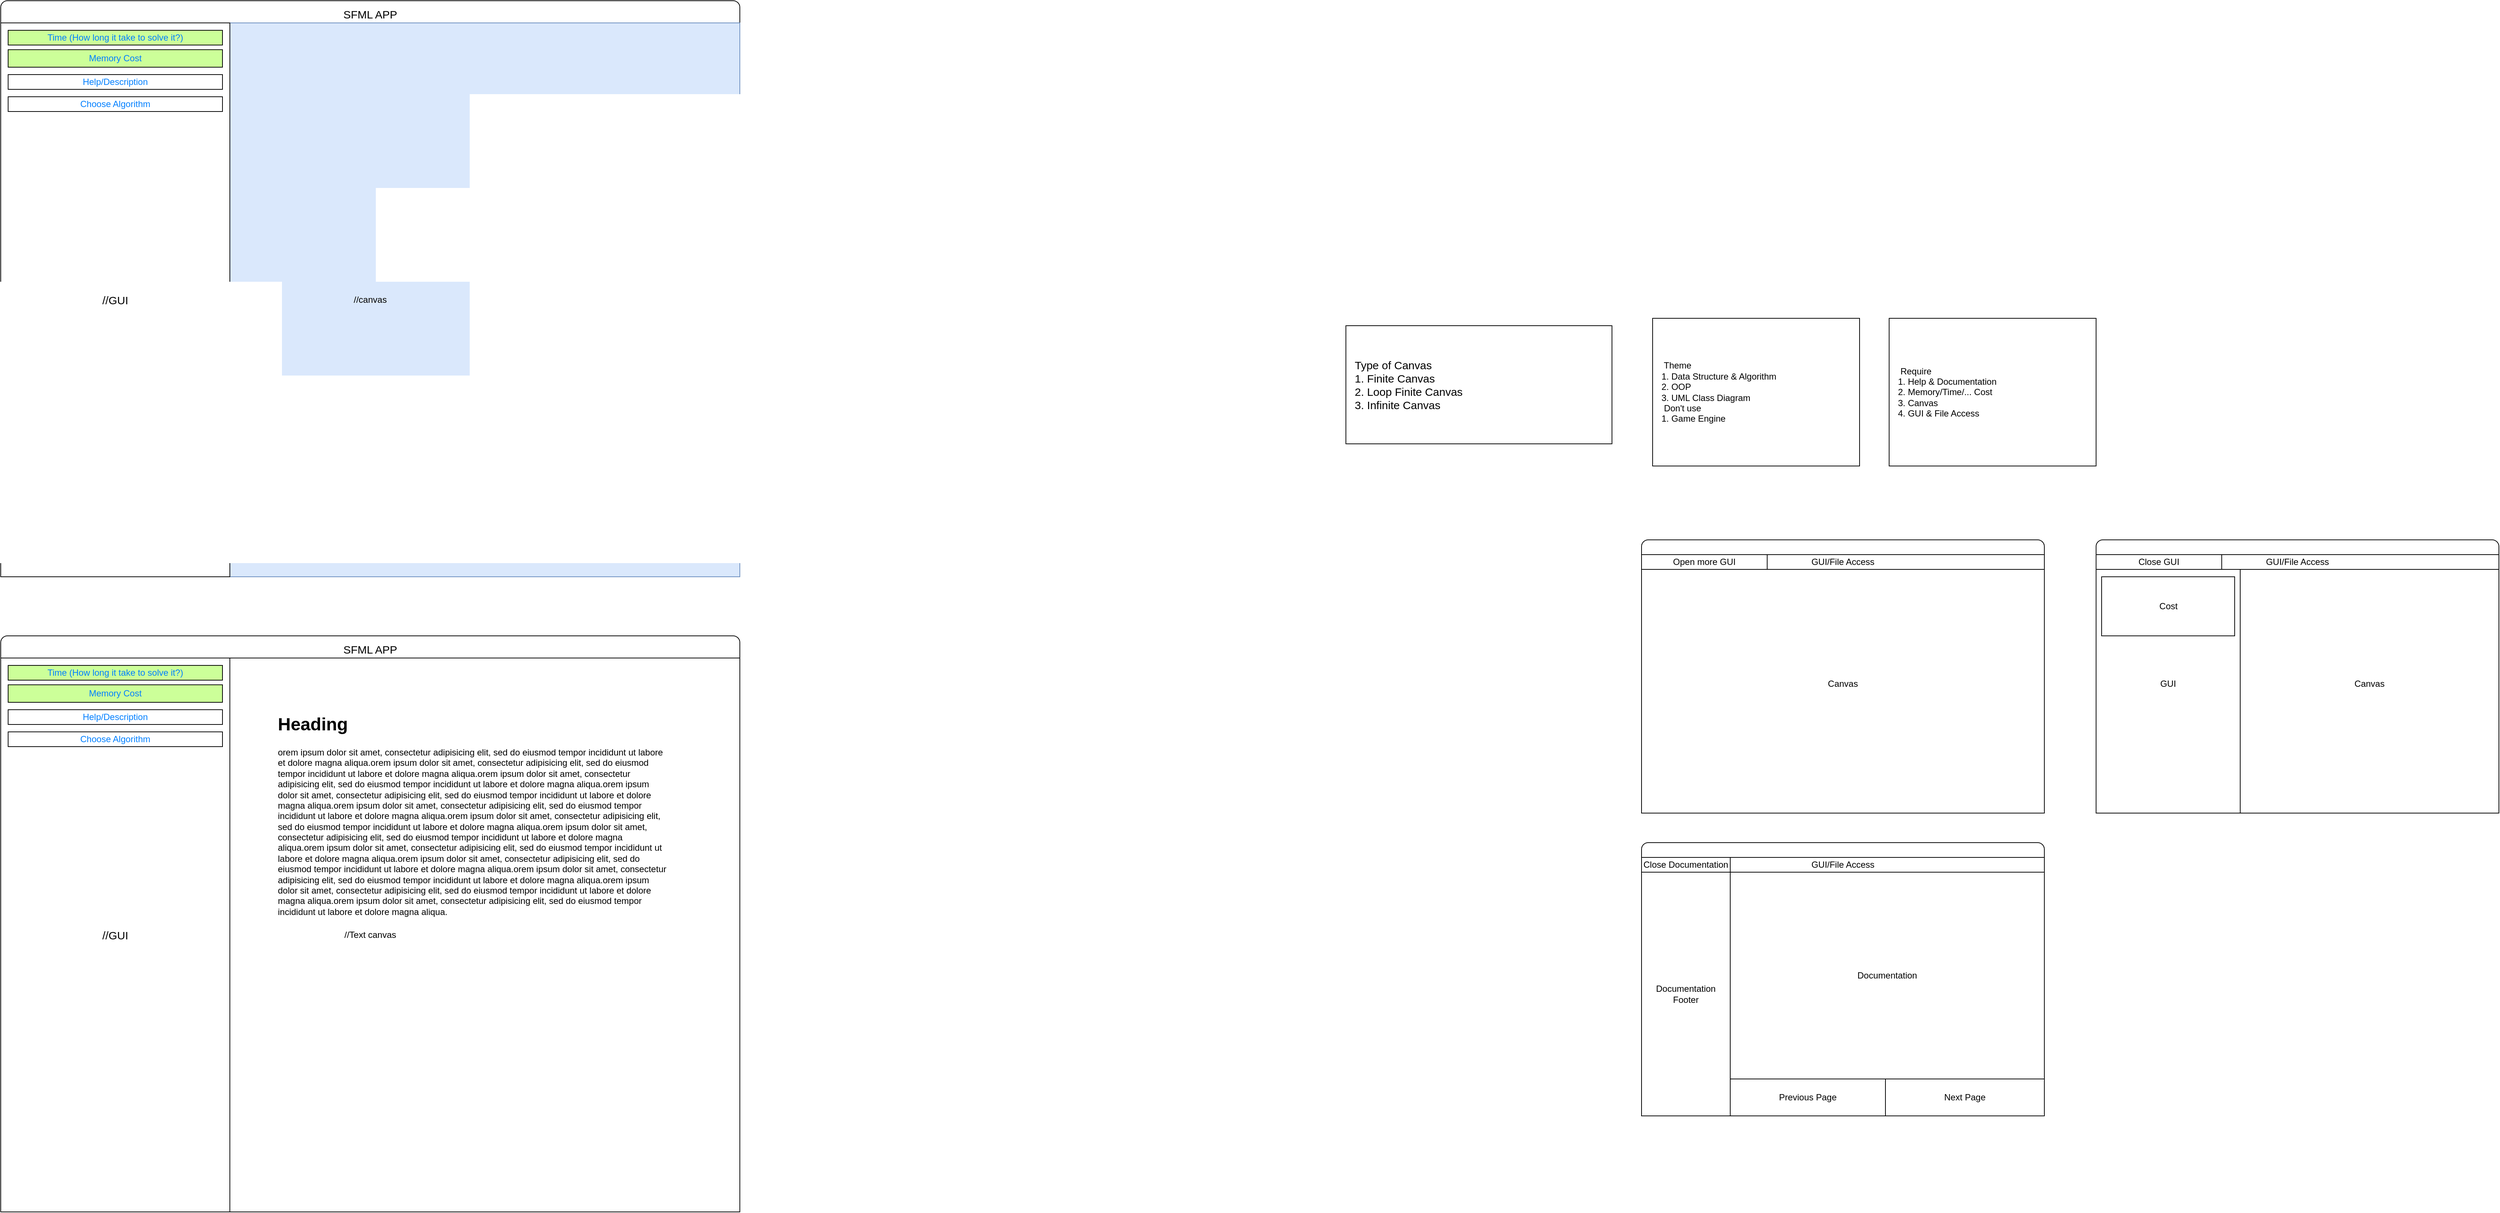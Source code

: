 <mxfile version="17.4.6" type="github">
  <diagram id="iZvV0QXZY0Jg8EdIcTx6" name="Page-1">
    <mxGraphModel dx="1828" dy="1055" grid="1" gridSize="10" guides="1" tooltips="1" connect="1" arrows="1" fold="1" page="1" pageScale="1" pageWidth="850" pageHeight="1100" math="0" shadow="0">
      <root>
        <mxCell id="0" />
        <mxCell id="1" parent="0" />
        <mxCell id="L_Wf4HDOLT7ESg3Hb2uH-10" value="Type of Canvas&lt;br&gt;1. Finite Canvas&lt;br&gt;2. Loop Finite Canvas&lt;br&gt;3. Infinite Canvas" style="rounded=0;whiteSpace=wrap;html=1;fontSize=15;align=left;spacingLeft=10;" parent="1" vertex="1">
          <mxGeometry x="1860" y="480" width="360" height="160" as="geometry" />
        </mxCell>
        <mxCell id="ANVRP4c9fhE0SECyLjEX-1" value="" style="group" parent="1" vertex="1" connectable="0">
          <mxGeometry x="40" y="40" width="1000" height="780" as="geometry" />
        </mxCell>
        <mxCell id="L_Wf4HDOLT7ESg3Hb2uH-2" value="SFML APP" style="rounded=1;whiteSpace=wrap;html=1;fontSize=15;spacingTop=-25;" parent="ANVRP4c9fhE0SECyLjEX-1" vertex="1">
          <mxGeometry width="1000" height="60" as="geometry" />
        </mxCell>
        <mxCell id="L_Wf4HDOLT7ESg3Hb2uH-1" value="//canvas" style="rounded=0;whiteSpace=wrap;html=1;fillColor=#dae8fc;strokeColor=#6c8ebf;" parent="ANVRP4c9fhE0SECyLjEX-1" vertex="1">
          <mxGeometry y="30" width="1000" height="750" as="geometry" />
        </mxCell>
        <mxCell id="L_Wf4HDOLT7ESg3Hb2uH-9" value="" style="group" parent="ANVRP4c9fhE0SECyLjEX-1" vertex="1" connectable="0">
          <mxGeometry y="30" width="310" height="750" as="geometry" />
        </mxCell>
        <mxCell id="L_Wf4HDOLT7ESg3Hb2uH-4" value="//GUI" style="rounded=0;whiteSpace=wrap;html=1;fontSize=15;" parent="L_Wf4HDOLT7ESg3Hb2uH-9" vertex="1">
          <mxGeometry width="310" height="750" as="geometry" />
        </mxCell>
        <mxCell id="L_Wf4HDOLT7ESg3Hb2uH-5" value="Time (How long it take to solve it?)" style="rounded=0;whiteSpace=wrap;html=1;fontSize=12;fontColor=#007FFF;fillColor=#CCFF99;" parent="L_Wf4HDOLT7ESg3Hb2uH-9" vertex="1">
          <mxGeometry x="10" y="10" width="290" height="20" as="geometry" />
        </mxCell>
        <mxCell id="L_Wf4HDOLT7ESg3Hb2uH-6" value="Memory Cost" style="rounded=0;whiteSpace=wrap;html=1;fontSize=12;fontColor=#007FFF;fillColor=#CCFF99;" parent="L_Wf4HDOLT7ESg3Hb2uH-9" vertex="1">
          <mxGeometry x="10" y="36.25" width="290" height="23.75" as="geometry" />
        </mxCell>
        <mxCell id="L_Wf4HDOLT7ESg3Hb2uH-7" value="Help/Description" style="rounded=0;whiteSpace=wrap;html=1;fontColor=#007FFF;fillColor=#FFFFFF;" parent="L_Wf4HDOLT7ESg3Hb2uH-9" vertex="1">
          <mxGeometry x="10" y="70" width="290" height="20" as="geometry" />
        </mxCell>
        <mxCell id="L_Wf4HDOLT7ESg3Hb2uH-8" value="Choose Algorithm" style="rounded=0;whiteSpace=wrap;html=1;fontColor=#007FFF;fillColor=#FFFFFF;" parent="L_Wf4HDOLT7ESg3Hb2uH-9" vertex="1">
          <mxGeometry x="10" y="100" width="290" height="20" as="geometry" />
        </mxCell>
        <mxCell id="ANVRP4c9fhE0SECyLjEX-2" value="" style="group" parent="1" vertex="1" connectable="0">
          <mxGeometry x="40" y="900" width="1010" height="780" as="geometry" />
        </mxCell>
        <mxCell id="ANVRP4c9fhE0SECyLjEX-3" value="SFML APP" style="rounded=1;whiteSpace=wrap;html=1;fontSize=15;spacingTop=-25;" parent="ANVRP4c9fhE0SECyLjEX-2" vertex="1">
          <mxGeometry width="1000" height="60" as="geometry" />
        </mxCell>
        <mxCell id="ANVRP4c9fhE0SECyLjEX-4" value="//Text canvas" style="rounded=0;whiteSpace=wrap;html=1;" parent="ANVRP4c9fhE0SECyLjEX-2" vertex="1">
          <mxGeometry y="30" width="1000" height="750" as="geometry" />
        </mxCell>
        <mxCell id="ANVRP4c9fhE0SECyLjEX-5" value="" style="group" parent="ANVRP4c9fhE0SECyLjEX-2" vertex="1" connectable="0">
          <mxGeometry y="30" width="310" height="750" as="geometry" />
        </mxCell>
        <mxCell id="ANVRP4c9fhE0SECyLjEX-6" value="//GUI" style="rounded=0;whiteSpace=wrap;html=1;fontSize=15;" parent="ANVRP4c9fhE0SECyLjEX-5" vertex="1">
          <mxGeometry width="310" height="750" as="geometry" />
        </mxCell>
        <mxCell id="ANVRP4c9fhE0SECyLjEX-7" value="Time (How long it take to solve it?)" style="rounded=0;whiteSpace=wrap;html=1;fontSize=12;fontColor=#007FFF;fillColor=#CCFF99;" parent="ANVRP4c9fhE0SECyLjEX-5" vertex="1">
          <mxGeometry x="10" y="10" width="290" height="20" as="geometry" />
        </mxCell>
        <mxCell id="ANVRP4c9fhE0SECyLjEX-8" value="Memory Cost" style="rounded=0;whiteSpace=wrap;html=1;fontSize=12;fontColor=#007FFF;fillColor=#CCFF99;" parent="ANVRP4c9fhE0SECyLjEX-5" vertex="1">
          <mxGeometry x="10" y="36.25" width="290" height="23.75" as="geometry" />
        </mxCell>
        <mxCell id="ANVRP4c9fhE0SECyLjEX-9" value="Help/Description" style="rounded=0;whiteSpace=wrap;html=1;fontColor=#007FFF;fillColor=#FFFFFF;" parent="ANVRP4c9fhE0SECyLjEX-5" vertex="1">
          <mxGeometry x="10" y="70" width="290" height="20" as="geometry" />
        </mxCell>
        <mxCell id="ANVRP4c9fhE0SECyLjEX-10" value="Choose Algorithm" style="rounded=0;whiteSpace=wrap;html=1;fontColor=#007FFF;fillColor=#FFFFFF;" parent="ANVRP4c9fhE0SECyLjEX-5" vertex="1">
          <mxGeometry x="10" y="100" width="290" height="20" as="geometry" />
        </mxCell>
        <mxCell id="ANVRP4c9fhE0SECyLjEX-11" value="&lt;h1&gt;Heading&lt;/h1&gt;orem ipsum dolor sit amet, consectetur adipisicing elit, sed do eiusmod tempor incididunt ut labore et dolore magna aliqua.orem ipsum dolor sit amet, consectetur adipisicing elit, sed do eiusmod tempor incididunt ut labore et dolore magna aliqua.orem ipsum dolor sit amet, consectetur adipisicing elit, sed do eiusmod tempor incididunt ut labore et dolore magna aliqua.orem ipsum dolor sit amet, consectetur adipisicing elit, sed do eiusmod tempor incididunt ut labore et dolore magna aliqua.orem ipsum dolor sit amet, consectetur adipisicing elit, sed do eiusmod tempor incididunt ut labore et dolore magna aliqua.orem ipsum dolor sit amet, consectetur adipisicing elit, sed do eiusmod tempor incididunt ut labore et dolore magna aliqua.orem ipsum dolor sit amet, consectetur adipisicing elit, sed do eiusmod tempor incididunt ut labore et dolore magna aliqua.orem ipsum dolor sit amet, consectetur adipisicing elit, sed do eiusmod tempor incididunt ut labore et dolore magna aliqua.orem ipsum dolor sit amet, consectetur adipisicing elit, sed do eiusmod tempor incididunt ut labore et dolore magna aliqua.orem ipsum dolor sit amet, consectetur adipisicing elit, sed do eiusmod tempor incididunt ut labore et dolore magna aliqua.orem ipsum dolor sit amet, consectetur adipisicing elit, sed do eiusmod tempor incididunt ut labore et dolore magna aliqua.orem ipsum dolor sit amet, consectetur adipisicing elit, sed do eiusmod tempor incididunt ut labore et dolore magna aliqua." style="text;html=1;strokeColor=none;fillColor=none;spacing=5;spacingTop=-20;whiteSpace=wrap;overflow=hidden;rounded=0;" parent="ANVRP4c9fhE0SECyLjEX-2" vertex="1">
          <mxGeometry x="370" y="100" width="540" height="330" as="geometry" />
        </mxCell>
        <mxCell id="JNy_GUmZBoZxvFaLuv2r-1" value="&lt;span style=&quot;white-space: pre&quot;&gt;	Theme&lt;br&gt;1. Data Structure &amp;amp; Algorithm&lt;br&gt;2. OOP&lt;br&gt;3. UML Class Diagram&lt;br&gt;&lt;span style=&quot;white-space: pre&quot;&gt;	Don&#39;t use&lt;br&gt;&lt;/span&gt;1. Game Engine&lt;br&gt;&lt;/span&gt;" style="rounded=0;whiteSpace=wrap;html=1;align=left;spacingLeft=10;" vertex="1" parent="1">
          <mxGeometry x="2275" y="470" width="280" height="200" as="geometry" />
        </mxCell>
        <mxCell id="JNy_GUmZBoZxvFaLuv2r-2" value="&lt;span style=&quot;white-space: pre&quot;&gt;	Require&lt;br&gt;1. Help &amp;amp; Documentation&lt;br&gt;2. Memory/Time/... Cost&lt;br&gt;3. Canvas&lt;br&gt;4. GUI &amp;amp; File Access&lt;br&gt;&lt;/span&gt;" style="rounded=0;whiteSpace=wrap;html=1;spacingLeft=10;align=left;" vertex="1" parent="1">
          <mxGeometry x="2595" y="470" width="280" height="200" as="geometry" />
        </mxCell>
        <mxCell id="JNy_GUmZBoZxvFaLuv2r-3" value="" style="group" vertex="1" connectable="0" parent="1">
          <mxGeometry x="2875" y="770" width="545" height="370" as="geometry" />
        </mxCell>
        <mxCell id="JNy_GUmZBoZxvFaLuv2r-4" value="" style="rounded=1;whiteSpace=wrap;html=1;" vertex="1" parent="JNy_GUmZBoZxvFaLuv2r-3">
          <mxGeometry width="545" height="60" as="geometry" />
        </mxCell>
        <mxCell id="JNy_GUmZBoZxvFaLuv2r-5" value="Canvas" style="whiteSpace=wrap;html=1;aspect=fixed;" vertex="1" parent="JNy_GUmZBoZxvFaLuv2r-3">
          <mxGeometry x="195" y="20" width="350" height="350" as="geometry" />
        </mxCell>
        <mxCell id="JNy_GUmZBoZxvFaLuv2r-6" value="GUI" style="rounded=0;whiteSpace=wrap;html=1;" vertex="1" parent="JNy_GUmZBoZxvFaLuv2r-3">
          <mxGeometry y="20" width="195" height="350" as="geometry" />
        </mxCell>
        <mxCell id="JNy_GUmZBoZxvFaLuv2r-7" value="Cost" style="rounded=0;whiteSpace=wrap;html=1;" vertex="1" parent="JNy_GUmZBoZxvFaLuv2r-3">
          <mxGeometry x="7.5" y="50" width="180" height="80" as="geometry" />
        </mxCell>
        <mxCell id="JNy_GUmZBoZxvFaLuv2r-8" value="GUI/File Access" style="rounded=0;whiteSpace=wrap;html=1;" vertex="1" parent="JNy_GUmZBoZxvFaLuv2r-3">
          <mxGeometry y="20" width="545" height="20" as="geometry" />
        </mxCell>
        <mxCell id="JNy_GUmZBoZxvFaLuv2r-9" value="Close GUI" style="rounded=0;whiteSpace=wrap;html=1;" vertex="1" parent="JNy_GUmZBoZxvFaLuv2r-3">
          <mxGeometry y="20" width="170" height="20" as="geometry" />
        </mxCell>
        <mxCell id="JNy_GUmZBoZxvFaLuv2r-10" value="" style="group" vertex="1" connectable="0" parent="1">
          <mxGeometry x="2260" y="770" width="545" height="370" as="geometry" />
        </mxCell>
        <mxCell id="JNy_GUmZBoZxvFaLuv2r-11" value="" style="rounded=1;whiteSpace=wrap;html=1;" vertex="1" parent="JNy_GUmZBoZxvFaLuv2r-10">
          <mxGeometry width="545" height="60" as="geometry" />
        </mxCell>
        <mxCell id="JNy_GUmZBoZxvFaLuv2r-12" value="Canvas" style="rounded=0;whiteSpace=wrap;html=1;" vertex="1" parent="JNy_GUmZBoZxvFaLuv2r-10">
          <mxGeometry y="20" width="545" height="350" as="geometry" />
        </mxCell>
        <mxCell id="JNy_GUmZBoZxvFaLuv2r-13" value="GUI/File Access" style="rounded=0;whiteSpace=wrap;html=1;" vertex="1" parent="JNy_GUmZBoZxvFaLuv2r-10">
          <mxGeometry y="20" width="545" height="20" as="geometry" />
        </mxCell>
        <mxCell id="JNy_GUmZBoZxvFaLuv2r-14" value="Open more GUI" style="rounded=0;whiteSpace=wrap;html=1;" vertex="1" parent="JNy_GUmZBoZxvFaLuv2r-10">
          <mxGeometry y="20" width="170" height="20" as="geometry" />
        </mxCell>
        <mxCell id="JNy_GUmZBoZxvFaLuv2r-15" value="" style="group" vertex="1" connectable="0" parent="1">
          <mxGeometry x="2260" y="1180" width="545" height="380" as="geometry" />
        </mxCell>
        <mxCell id="JNy_GUmZBoZxvFaLuv2r-16" value="" style="rounded=1;whiteSpace=wrap;html=1;" vertex="1" parent="JNy_GUmZBoZxvFaLuv2r-15">
          <mxGeometry width="545" height="60" as="geometry" />
        </mxCell>
        <mxCell id="JNy_GUmZBoZxvFaLuv2r-17" value="" style="rounded=0;whiteSpace=wrap;html=1;" vertex="1" parent="JNy_GUmZBoZxvFaLuv2r-15">
          <mxGeometry y="20" width="545" height="350" as="geometry" />
        </mxCell>
        <mxCell id="JNy_GUmZBoZxvFaLuv2r-18" value="GUI/File Access" style="rounded=0;whiteSpace=wrap;html=1;" vertex="1" parent="JNy_GUmZBoZxvFaLuv2r-15">
          <mxGeometry y="20" width="545" height="20" as="geometry" />
        </mxCell>
        <mxCell id="JNy_GUmZBoZxvFaLuv2r-19" value="Documentation Footer" style="rounded=0;whiteSpace=wrap;html=1;" vertex="1" parent="JNy_GUmZBoZxvFaLuv2r-15">
          <mxGeometry y="40" width="120" height="330" as="geometry" />
        </mxCell>
        <mxCell id="JNy_GUmZBoZxvFaLuv2r-20" value="Documentation" style="rounded=0;whiteSpace=wrap;html=1;" vertex="1" parent="JNy_GUmZBoZxvFaLuv2r-15">
          <mxGeometry x="120" y="40" width="425" height="280" as="geometry" />
        </mxCell>
        <mxCell id="JNy_GUmZBoZxvFaLuv2r-21" value="Previous Page" style="rounded=0;whiteSpace=wrap;html=1;" vertex="1" parent="JNy_GUmZBoZxvFaLuv2r-15">
          <mxGeometry x="120" y="320" width="210" height="50" as="geometry" />
        </mxCell>
        <mxCell id="JNy_GUmZBoZxvFaLuv2r-22" value="Next Page" style="rounded=0;whiteSpace=wrap;html=1;" vertex="1" parent="JNy_GUmZBoZxvFaLuv2r-15">
          <mxGeometry x="330" y="320" width="215" height="50" as="geometry" />
        </mxCell>
        <mxCell id="JNy_GUmZBoZxvFaLuv2r-23" value="Close Documentation" style="rounded=0;whiteSpace=wrap;html=1;" vertex="1" parent="1">
          <mxGeometry x="2260" y="1200" width="120" height="20" as="geometry" />
        </mxCell>
      </root>
    </mxGraphModel>
  </diagram>
</mxfile>
